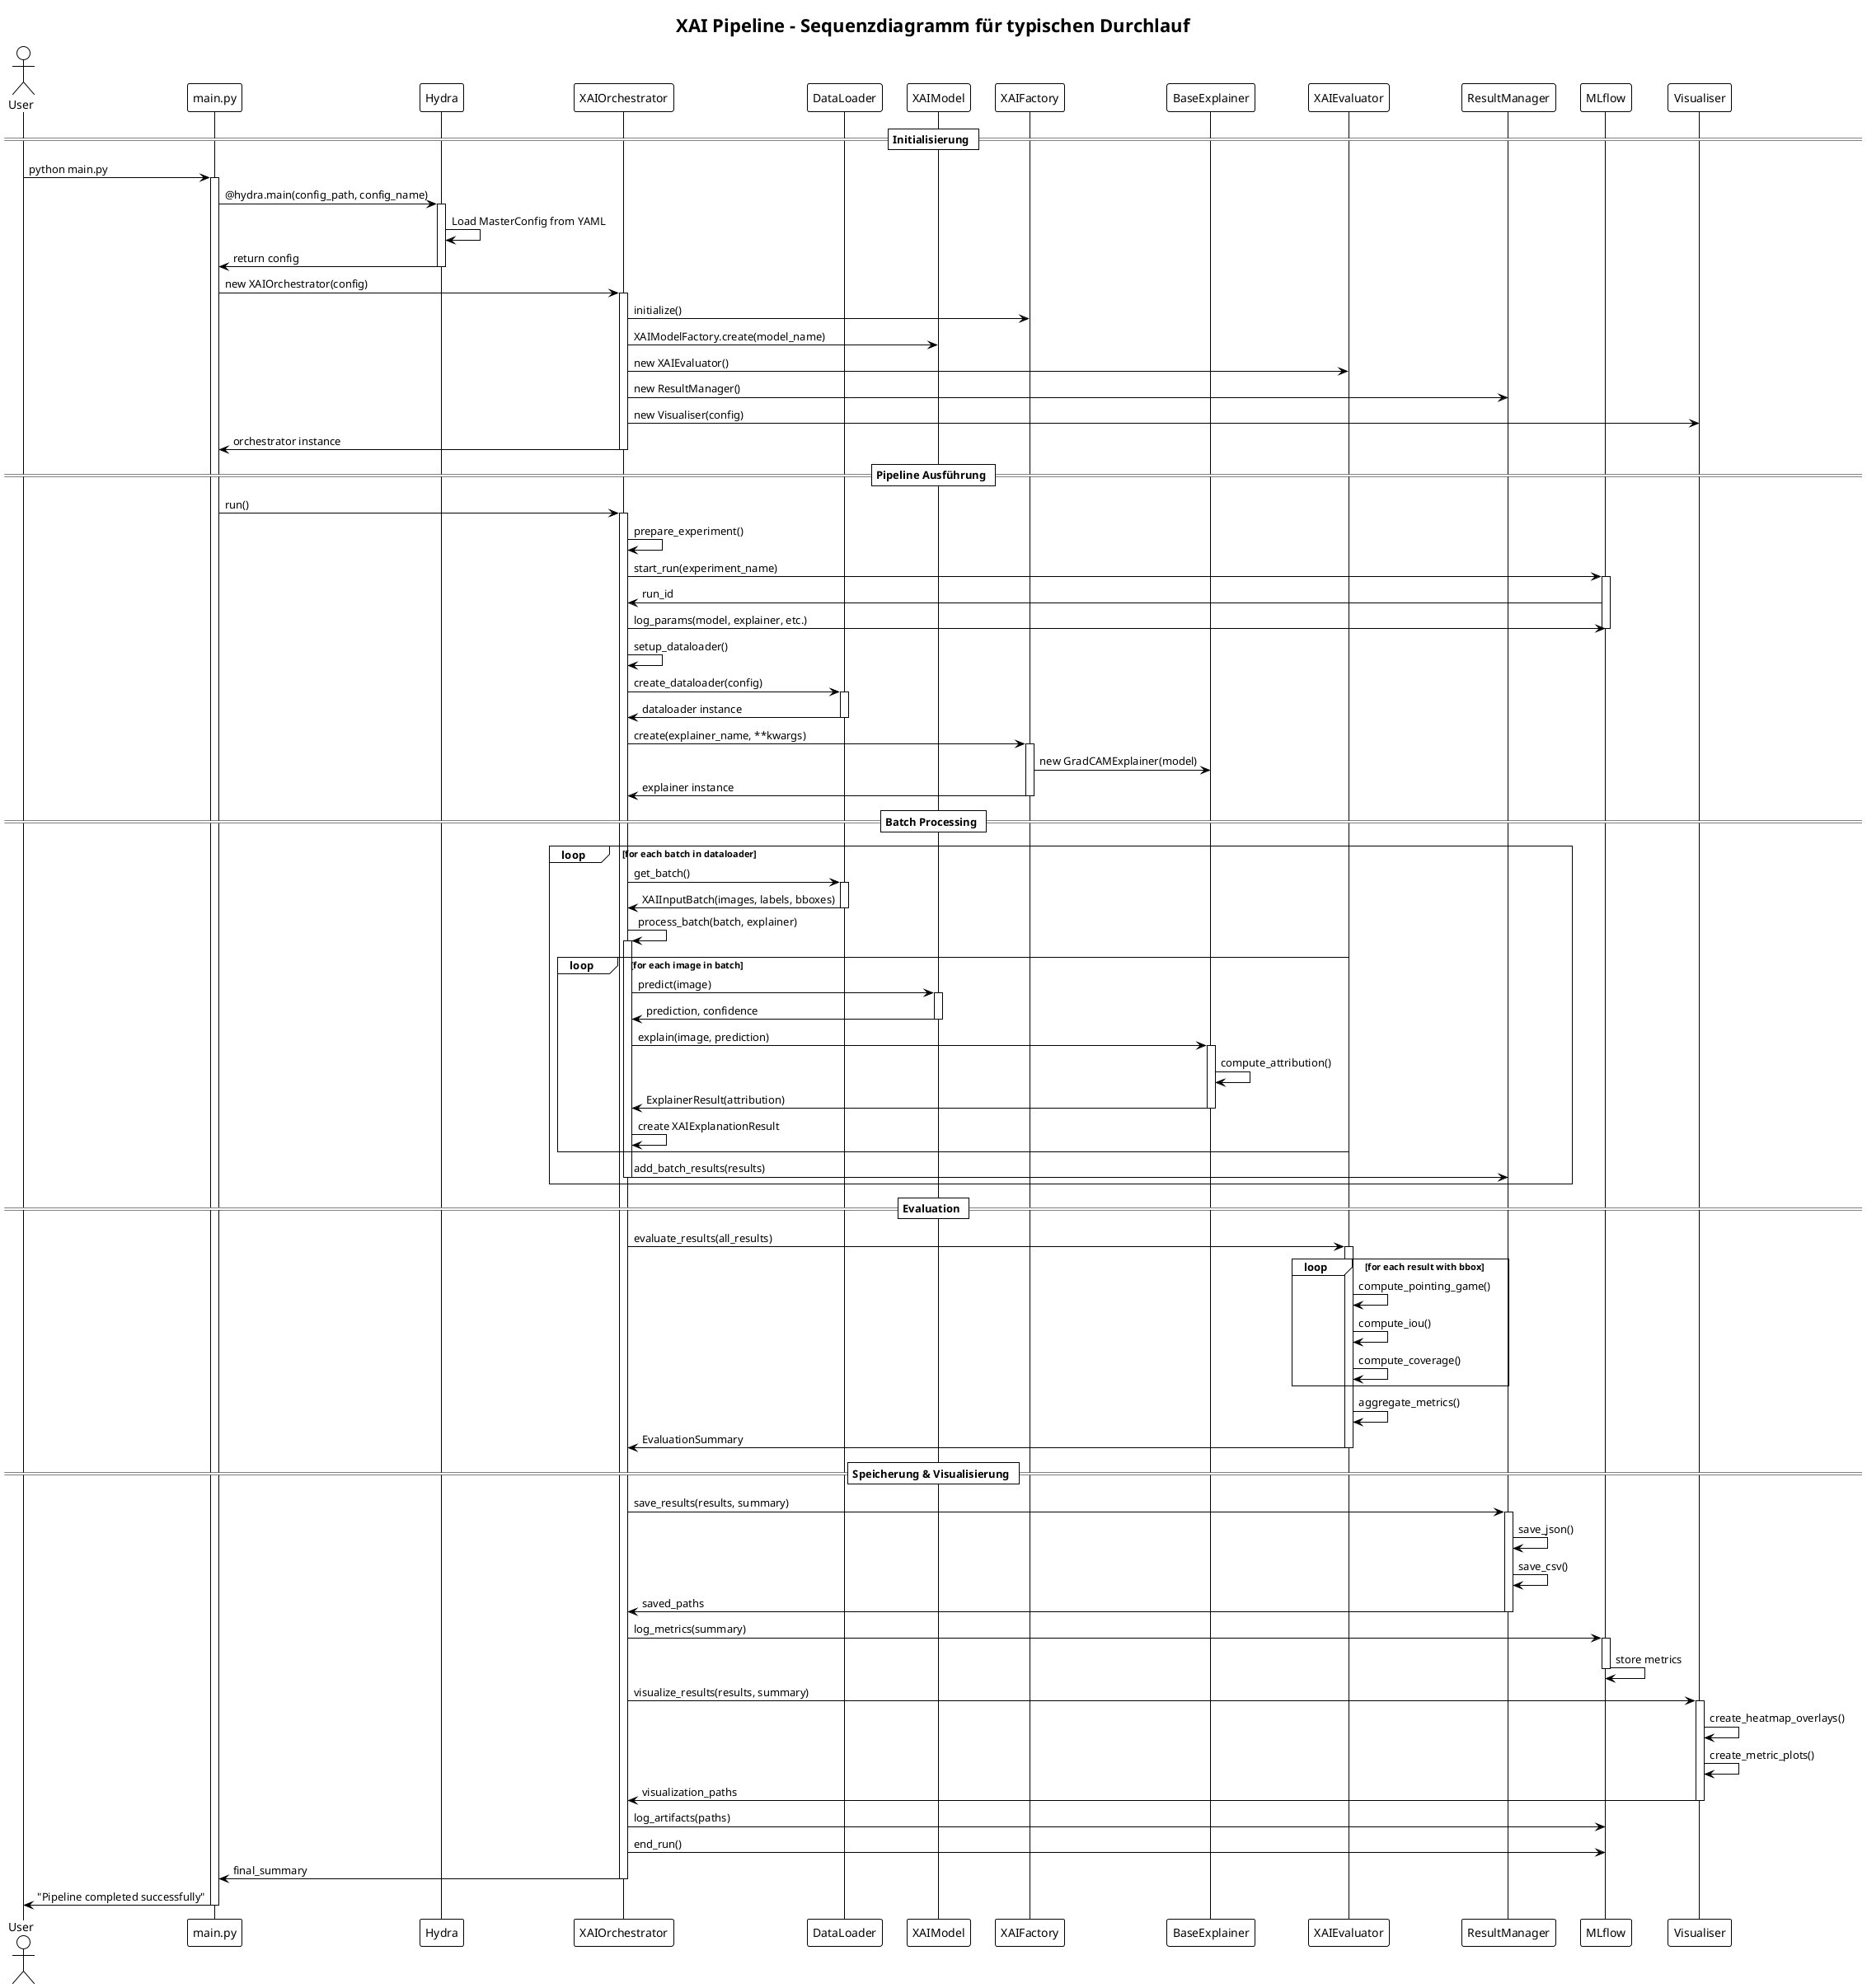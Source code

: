 @startuml sequence_xai_pipeline_execution
!theme plain
title XAI Pipeline - Sequenzdiagramm für typischen Durchlauf

actor User
participant "main.py" as Main
participant "Hydra" as Hydra
participant "XAIOrchestrator" as Orchestrator
participant "DataLoader" as DataLoader
participant "XAIModel" as Model
participant "XAIFactory" as XAIFactory
participant "BaseExplainer" as Explainer
participant "XAIEvaluator" as Evaluator
participant "ResultManager" as ResultManager
participant "MLflow" as MLflow
participant "Visualiser" as Visualiser

== Initialisierung ==
User -> Main: python main.py
activate Main

Main -> Hydra: @hydra.main(config_path, config_name)
activate Hydra
Hydra -> Hydra: Load MasterConfig from YAML
Hydra -> Main: return config
deactivate Hydra

Main -> Orchestrator: new XAIOrchestrator(config)
activate Orchestrator
Orchestrator -> XAIFactory: initialize()
Orchestrator -> Model: XAIModelFactory.create(model_name)
Orchestrator -> Evaluator: new XAIEvaluator()
Orchestrator -> ResultManager: new ResultManager()
Orchestrator -> Visualiser: new Visualiser(config)
Orchestrator -> Main: orchestrator instance
deactivate Orchestrator

== Pipeline Ausführung ==
Main -> Orchestrator: run()
activate Orchestrator

Orchestrator -> Orchestrator: prepare_experiment()
Orchestrator -> MLflow: start_run(experiment_name)
activate MLflow
MLflow -> Orchestrator: run_id
Orchestrator -> MLflow: log_params(model, explainer, etc.)
deactivate MLflow

Orchestrator -> Orchestrator: setup_dataloader()
Orchestrator -> DataLoader: create_dataloader(config)
activate DataLoader
DataLoader -> Orchestrator: dataloader instance
deactivate DataLoader

Orchestrator -> XAIFactory: create(explainer_name, **kwargs)
activate XAIFactory
XAIFactory -> Explainer: new GradCAMExplainer(model)
XAIFactory -> Orchestrator: explainer instance
deactivate XAIFactory

== Batch Processing ==
loop for each batch in dataloader
    Orchestrator -> DataLoader: get_batch()
    activate DataLoader
    DataLoader -> Orchestrator: XAIInputBatch(images, labels, bboxes)
    deactivate DataLoader

    Orchestrator -> Orchestrator: process_batch(batch, explainer)
    activate Orchestrator

    loop for each image in batch
        Orchestrator -> Model: predict(image)
        activate Model
        Model -> Orchestrator: prediction, confidence
        deactivate Model

        Orchestrator -> Explainer: explain(image, prediction)
        activate Explainer
        Explainer -> Explainer: compute_attribution()
        Explainer -> Orchestrator: ExplainerResult(attribution)
        deactivate Explainer

        Orchestrator -> Orchestrator: create XAIExplanationResult
    end

    Orchestrator -> ResultManager: add_batch_results(results)
    deactivate Orchestrator
end

== Evaluation ==
Orchestrator -> Evaluator: evaluate_results(all_results)
activate Evaluator

loop for each result with bbox
    Evaluator -> Evaluator: compute_pointing_game()
    Evaluator -> Evaluator: compute_iou()
    Evaluator -> Evaluator: compute_coverage()
end

Evaluator -> Evaluator: aggregate_metrics()
Evaluator -> Orchestrator: EvaluationSummary
deactivate Evaluator

== Speicherung & Visualisierung ==
Orchestrator -> ResultManager: save_results(results, summary)
activate ResultManager
ResultManager -> ResultManager: save_json()
ResultManager -> ResultManager: save_csv()
ResultManager -> Orchestrator: saved_paths
deactivate ResultManager

Orchestrator -> MLflow: log_metrics(summary)
activate MLflow
MLflow -> MLflow: store metrics
deactivate MLflow

Orchestrator -> Visualiser: visualize_results(results, summary)
activate Visualiser
Visualiser -> Visualiser: create_heatmap_overlays()
Visualiser -> Visualiser: create_metric_plots()
Visualiser -> Orchestrator: visualization_paths
deactivate Visualiser

Orchestrator -> MLflow: log_artifacts(paths)
Orchestrator -> MLflow: end_run()

Orchestrator -> Main: final_summary
deactivate Orchestrator

Main -> User: "Pipeline completed successfully"
deactivate Main

@enduml